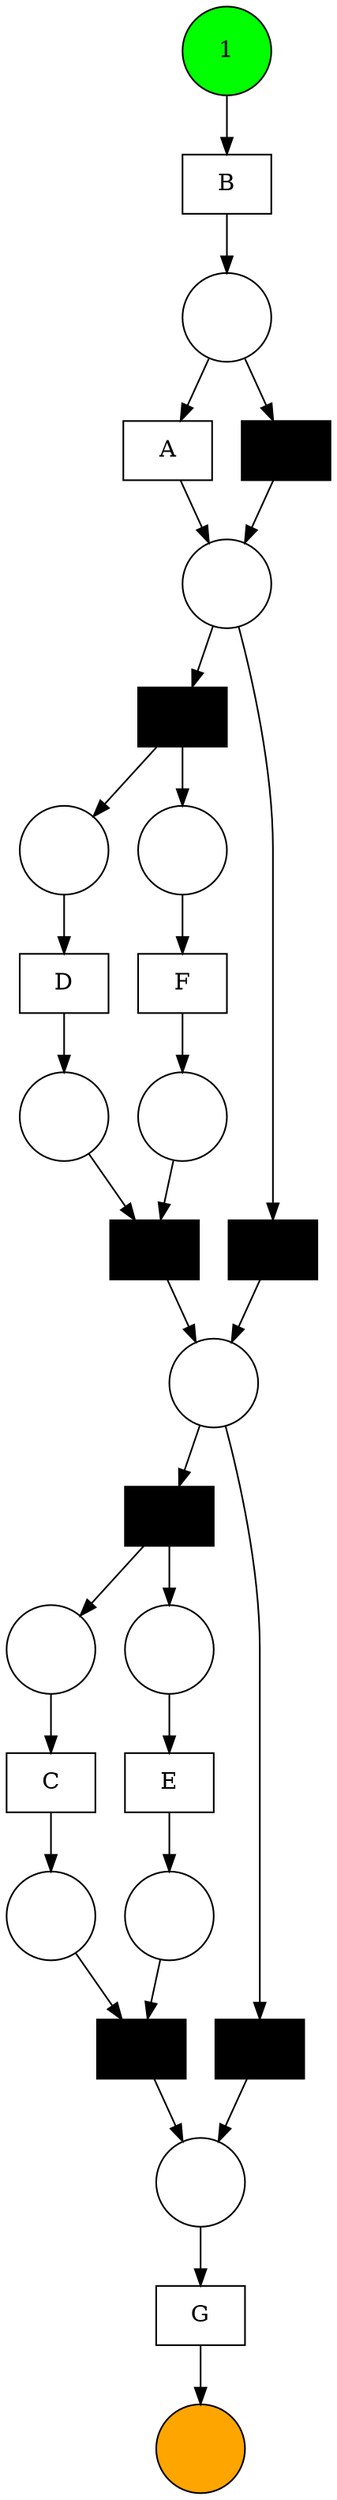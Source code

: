 digraph "imdf_net_1557347702.2532773" {
	node [shape=box]
	5315444398544245385 [label=B]
	4905961571198364988 [label=A]
	3527374731288651267 [label=G]
	1667307649725575637 [label="" fillcolor=black style=filled]
	593805530021684653 [label="" fillcolor=black style=filled]
	223298788451510378 [label=D]
	6940748256021210261 [label="" fillcolor=black style=filled]
	-1646827141669660203 [label=F]
	-3471855891551349189 [label="" fillcolor=black style=filled]
	3020269044537679643 [label="" fillcolor=black style=filled]
	-112953862519119159 [label=E]
	3719569382454522585 [label=C]
	3118873122213539989 [label="" fillcolor=black style=filled]
	-5229285889726635316 [label="" fillcolor=black style=filled]
	node [fixedsize=true shape=circle width=0.75]
	-8145381064774763988 [label=""]
	-322508504435673714 [label=1 fillcolor=green style=filled]
	-4349589328462256548 [label=""]
	8306741121446867303 [label=""]
	-1731640553334173614 [label=""]
	-2784390608192399702 [label=""]
	7337151908456921131 [label=""]
	-5403491794516412740 [label=""]
	1219703372904403206 [label=""]
	-2194322863244898837 [label=""]
	1043569103918255750 [label=""]
	2638549519362640543 [label="" fillcolor=orange style=filled]
	7898135696458863208 [label=""]
	-8002276427083137898 [label=""]
	593805530021684653 -> 1043569103918255750
	-5403491794516412740 -> 1667307649725575637
	-2784390608192399702 -> -3471855891551349189
	6940748256021210261 -> 7898135696458863208
	1043569103918255750 -> -112953862519119159
	-112953862519119159 -> -2784390608192399702
	5315444398544245385 -> 8306741121446867303
	1667307649725575637 -> -2194322863244898837
	593805530021684653 -> 1219703372904403206
	-322508504435673714 -> 5315444398544245385
	-4349589328462256548 -> 6940748256021210261
	7337151908456921131 -> -3471855891551349189
	-2194322863244898837 -> 223298788451510378
	1219703372904403206 -> 3719569382454522585
	223298788451510378 -> -4349589328462256548
	3719569382454522585 -> 7337151908456921131
	7898135696458863208 -> -5229285889726635316
	1667307649725575637 -> -8002276427083137898
	-5229285889726635316 -> -1731640553334173614
	-1731640553334173614 -> 3527374731288651267
	3527374731288651267 -> 2638549519362640543
	-8145381064774763988 -> 6940748256021210261
	-8002276427083137898 -> -1646827141669660203
	-1646827141669660203 -> -8145381064774763988
	-5403491794516412740 -> 3118873122213539989
	3118873122213539989 -> 7898135696458863208
	8306741121446867303 -> 4905961571198364988
	4905961571198364988 -> -5403491794516412740
	7898135696458863208 -> 593805530021684653
	-3471855891551349189 -> -1731640553334173614
	8306741121446867303 -> 3020269044537679643
	3020269044537679643 -> -5403491794516412740
	overlap=false
	fontsize=11
}
